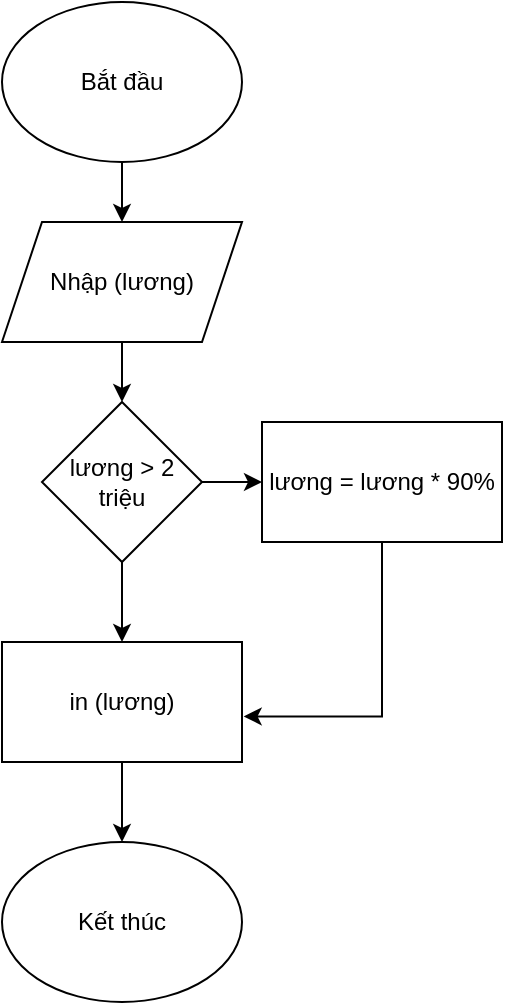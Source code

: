 <mxfile version="20.3.2" type="device"><diagram id="ttiBC-xJSaCx4YJogJK2" name="Page-1"><mxGraphModel dx="352" dy="477" grid="1" gridSize="10" guides="1" tooltips="1" connect="1" arrows="1" fold="1" page="1" pageScale="1" pageWidth="850" pageHeight="1100" math="0" shadow="0"><root><mxCell id="0"/><mxCell id="1" parent="0"/><mxCell id="lT2mKYs-YfphR3Lh85uU-8" style="edgeStyle=orthogonalEdgeStyle;rounded=0;orthogonalLoop=1;jettySize=auto;html=1;exitX=0.5;exitY=1;exitDx=0;exitDy=0;entryX=0.5;entryY=0;entryDx=0;entryDy=0;" edge="1" parent="1" source="lT2mKYs-YfphR3Lh85uU-1" target="lT2mKYs-YfphR3Lh85uU-2"><mxGeometry relative="1" as="geometry"/></mxCell><mxCell id="lT2mKYs-YfphR3Lh85uU-1" value="Bắt đầu" style="ellipse;whiteSpace=wrap;html=1;" vertex="1" parent="1"><mxGeometry x="120" y="210" width="120" height="80" as="geometry"/></mxCell><mxCell id="lT2mKYs-YfphR3Lh85uU-9" style="edgeStyle=orthogonalEdgeStyle;rounded=0;orthogonalLoop=1;jettySize=auto;html=1;exitX=0.5;exitY=1;exitDx=0;exitDy=0;entryX=0.5;entryY=0;entryDx=0;entryDy=0;" edge="1" parent="1" source="lT2mKYs-YfphR3Lh85uU-2" target="lT2mKYs-YfphR3Lh85uU-3"><mxGeometry relative="1" as="geometry"/></mxCell><mxCell id="lT2mKYs-YfphR3Lh85uU-2" value="Nhập (lương)" style="shape=parallelogram;perimeter=parallelogramPerimeter;whiteSpace=wrap;html=1;fixedSize=1;" vertex="1" parent="1"><mxGeometry x="120" y="320" width="120" height="60" as="geometry"/></mxCell><mxCell id="lT2mKYs-YfphR3Lh85uU-10" style="edgeStyle=orthogonalEdgeStyle;rounded=0;orthogonalLoop=1;jettySize=auto;html=1;exitX=1;exitY=0.5;exitDx=0;exitDy=0;entryX=0;entryY=0.5;entryDx=0;entryDy=0;" edge="1" parent="1" source="lT2mKYs-YfphR3Lh85uU-3" target="lT2mKYs-YfphR3Lh85uU-4"><mxGeometry relative="1" as="geometry"/></mxCell><mxCell id="lT2mKYs-YfphR3Lh85uU-11" style="edgeStyle=orthogonalEdgeStyle;rounded=0;orthogonalLoop=1;jettySize=auto;html=1;exitX=0.5;exitY=1;exitDx=0;exitDy=0;entryX=0.5;entryY=0;entryDx=0;entryDy=0;" edge="1" parent="1" source="lT2mKYs-YfphR3Lh85uU-3" target="lT2mKYs-YfphR3Lh85uU-6"><mxGeometry relative="1" as="geometry"/></mxCell><mxCell id="lT2mKYs-YfphR3Lh85uU-3" value="lương &amp;gt; 2 triệu" style="rhombus;whiteSpace=wrap;html=1;" vertex="1" parent="1"><mxGeometry x="140" y="410" width="80" height="80" as="geometry"/></mxCell><mxCell id="lT2mKYs-YfphR3Lh85uU-13" style="edgeStyle=orthogonalEdgeStyle;rounded=0;orthogonalLoop=1;jettySize=auto;html=1;exitX=0.5;exitY=1;exitDx=0;exitDy=0;entryX=1.007;entryY=0.62;entryDx=0;entryDy=0;entryPerimeter=0;" edge="1" parent="1" source="lT2mKYs-YfphR3Lh85uU-4" target="lT2mKYs-YfphR3Lh85uU-6"><mxGeometry relative="1" as="geometry"/></mxCell><mxCell id="lT2mKYs-YfphR3Lh85uU-4" value="lương = lương * 90%" style="rounded=0;whiteSpace=wrap;html=1;" vertex="1" parent="1"><mxGeometry x="250" y="420" width="120" height="60" as="geometry"/></mxCell><mxCell id="lT2mKYs-YfphR3Lh85uU-12" style="edgeStyle=orthogonalEdgeStyle;rounded=0;orthogonalLoop=1;jettySize=auto;html=1;exitX=0.5;exitY=1;exitDx=0;exitDy=0;entryX=0.5;entryY=0;entryDx=0;entryDy=0;" edge="1" parent="1" source="lT2mKYs-YfphR3Lh85uU-6" target="lT2mKYs-YfphR3Lh85uU-7"><mxGeometry relative="1" as="geometry"/></mxCell><mxCell id="lT2mKYs-YfphR3Lh85uU-6" value="in (lương)" style="rounded=0;whiteSpace=wrap;html=1;" vertex="1" parent="1"><mxGeometry x="120" y="530" width="120" height="60" as="geometry"/></mxCell><mxCell id="lT2mKYs-YfphR3Lh85uU-7" value="Kết thúc" style="ellipse;whiteSpace=wrap;html=1;" vertex="1" parent="1"><mxGeometry x="120" y="630" width="120" height="80" as="geometry"/></mxCell></root></mxGraphModel></diagram></mxfile>